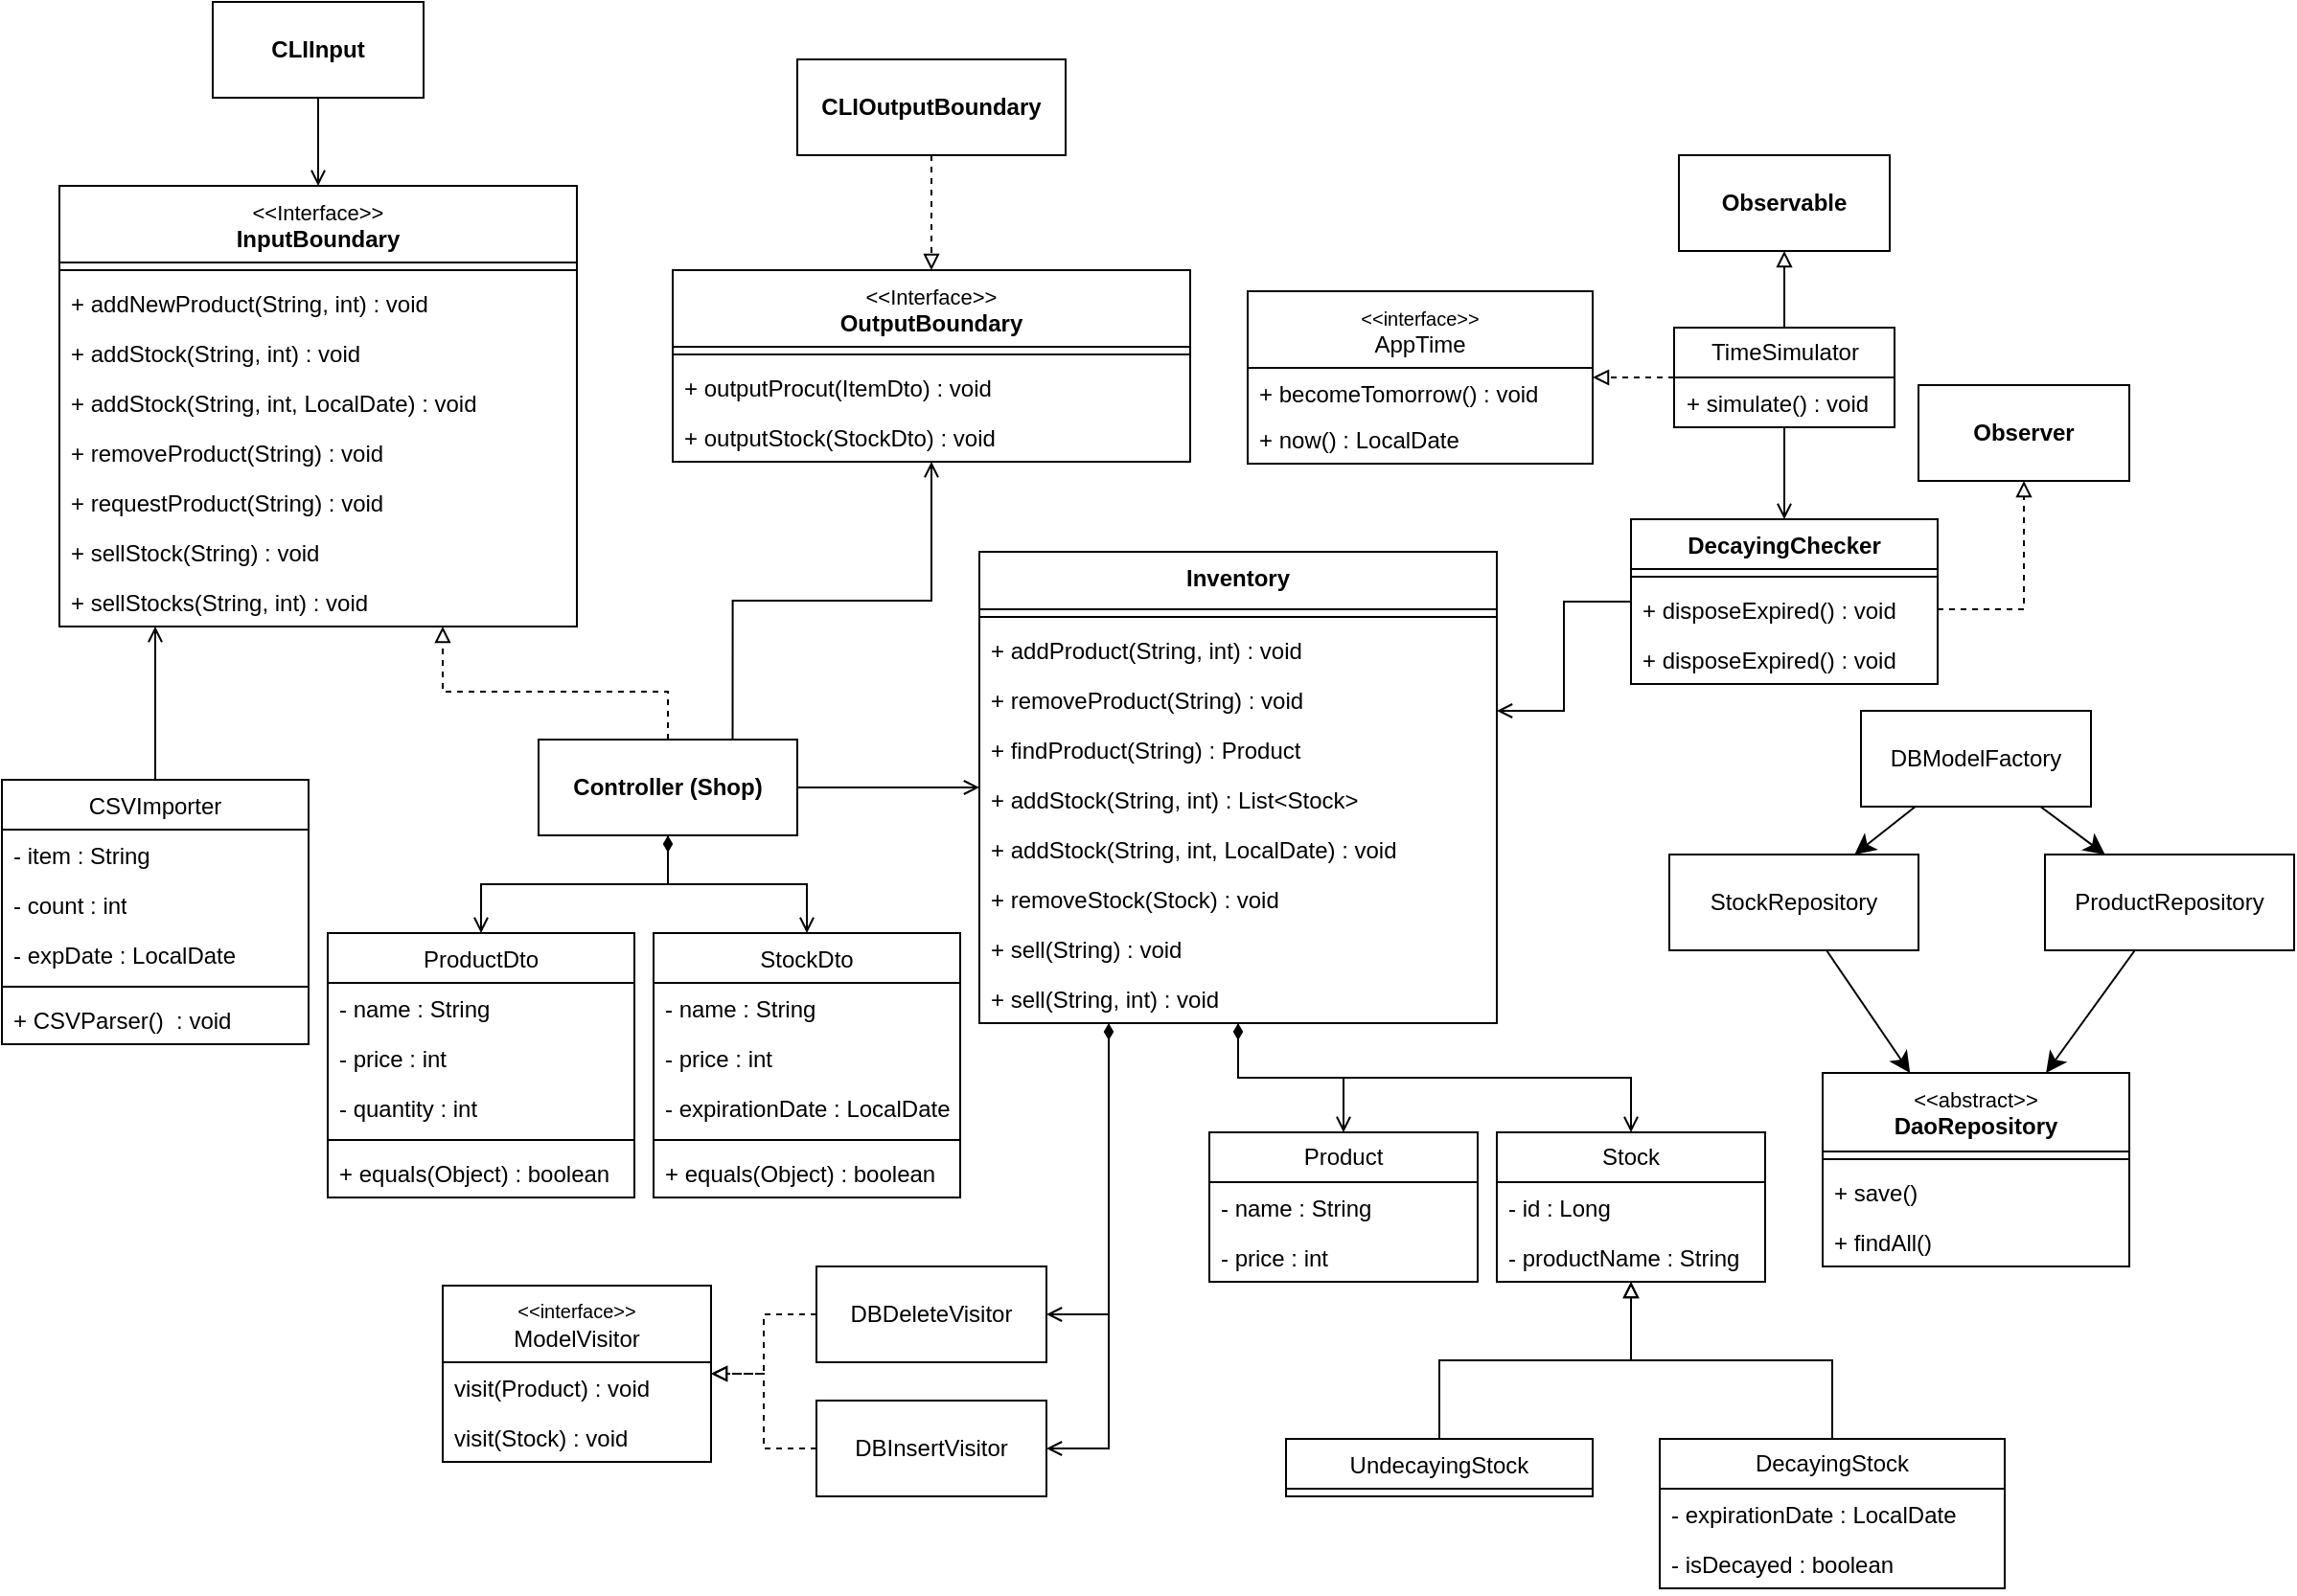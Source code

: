 <mxfile version="22.1.5" type="device">
  <diagram name="페이지-1" id="mVnuLhLxYG62JDdGf2MF">
    <mxGraphModel dx="1461" dy="795" grid="1" gridSize="10" guides="1" tooltips="1" connect="1" arrows="1" fold="1" page="1" pageScale="1" pageWidth="827" pageHeight="1169" math="0" shadow="0">
      <root>
        <mxCell id="0" />
        <mxCell id="1" parent="0" />
        <mxCell id="z2ulUSA4JiATZ9iXjKi7-2" style="edgeStyle=orthogonalEdgeStyle;rounded=0;orthogonalLoop=1;jettySize=auto;html=1;exitX=0.5;exitY=0;exitDx=0;exitDy=0;endArrow=open;endFill=0;" parent="1" source="z2ulUSA4JiATZ9iXjKi7-3" target="z2ulUSA4JiATZ9iXjKi7-9" edge="1">
          <mxGeometry relative="1" as="geometry">
            <Array as="points">
              <mxPoint x="190" y="440" />
              <mxPoint x="190" y="440" />
            </Array>
          </mxGeometry>
        </mxCell>
        <mxCell id="z2ulUSA4JiATZ9iXjKi7-3" value="&lt;span style=&quot;font-weight: normal;&quot;&gt;CSVImporter&lt;/span&gt;" style="swimlane;fontStyle=1;align=center;verticalAlign=top;childLayout=stackLayout;horizontal=1;startSize=26;horizontalStack=0;resizeParent=1;resizeParentMax=0;resizeLast=0;collapsible=1;marginBottom=0;whiteSpace=wrap;html=1;" parent="1" vertex="1">
          <mxGeometry x="110" y="496" width="160" height="138" as="geometry" />
        </mxCell>
        <mxCell id="z2ulUSA4JiATZ9iXjKi7-4" value="- item : String" style="text;strokeColor=none;fillColor=none;align=left;verticalAlign=top;spacingLeft=4;spacingRight=4;overflow=hidden;rotatable=0;points=[[0,0.5],[1,0.5]];portConstraint=eastwest;whiteSpace=wrap;html=1;" parent="z2ulUSA4JiATZ9iXjKi7-3" vertex="1">
          <mxGeometry y="26" width="160" height="26" as="geometry" />
        </mxCell>
        <mxCell id="z2ulUSA4JiATZ9iXjKi7-5" value="- count : int" style="text;strokeColor=none;fillColor=none;align=left;verticalAlign=top;spacingLeft=4;spacingRight=4;overflow=hidden;rotatable=0;points=[[0,0.5],[1,0.5]];portConstraint=eastwest;whiteSpace=wrap;html=1;" parent="z2ulUSA4JiATZ9iXjKi7-3" vertex="1">
          <mxGeometry y="52" width="160" height="26" as="geometry" />
        </mxCell>
        <mxCell id="z2ulUSA4JiATZ9iXjKi7-6" value="- expDate : LocalDate" style="text;strokeColor=none;fillColor=none;align=left;verticalAlign=top;spacingLeft=4;spacingRight=4;overflow=hidden;rotatable=0;points=[[0,0.5],[1,0.5]];portConstraint=eastwest;whiteSpace=wrap;html=1;" parent="z2ulUSA4JiATZ9iXjKi7-3" vertex="1">
          <mxGeometry y="78" width="160" height="26" as="geometry" />
        </mxCell>
        <mxCell id="z2ulUSA4JiATZ9iXjKi7-7" value="" style="line;strokeWidth=1;fillColor=none;align=left;verticalAlign=middle;spacingTop=-1;spacingLeft=3;spacingRight=3;rotatable=0;labelPosition=right;points=[];portConstraint=eastwest;strokeColor=inherit;" parent="z2ulUSA4JiATZ9iXjKi7-3" vertex="1">
          <mxGeometry y="104" width="160" height="8" as="geometry" />
        </mxCell>
        <mxCell id="z2ulUSA4JiATZ9iXjKi7-8" value="+ CSVParser()&amp;nbsp; : void" style="text;strokeColor=none;fillColor=none;align=left;verticalAlign=top;spacingLeft=4;spacingRight=4;overflow=hidden;rotatable=0;points=[[0,0.5],[1,0.5]];portConstraint=eastwest;whiteSpace=wrap;html=1;" parent="z2ulUSA4JiATZ9iXjKi7-3" vertex="1">
          <mxGeometry y="112" width="160" height="26" as="geometry" />
        </mxCell>
        <mxCell id="z2ulUSA4JiATZ9iXjKi7-9" value="&lt;font style=&quot;font-size: 11px; font-weight: normal;&quot;&gt;&amp;lt;&amp;lt;Interface&amp;gt;&amp;gt;&lt;/font&gt;&lt;br&gt;InputBoundary" style="swimlane;fontStyle=1;align=center;verticalAlign=top;childLayout=stackLayout;horizontal=1;startSize=40;horizontalStack=0;resizeParent=1;resizeParentMax=0;resizeLast=0;collapsible=1;marginBottom=0;whiteSpace=wrap;html=1;" parent="1" vertex="1">
          <mxGeometry x="140" y="186" width="270" height="230" as="geometry" />
        </mxCell>
        <mxCell id="z2ulUSA4JiATZ9iXjKi7-10" value="" style="line;strokeWidth=1;fillColor=none;align=left;verticalAlign=middle;spacingTop=-1;spacingLeft=3;spacingRight=3;rotatable=0;labelPosition=right;points=[];portConstraint=eastwest;strokeColor=inherit;" parent="z2ulUSA4JiATZ9iXjKi7-9" vertex="1">
          <mxGeometry y="40" width="270" height="8" as="geometry" />
        </mxCell>
        <mxCell id="z2ulUSA4JiATZ9iXjKi7-11" value="+ addNewProduct(String, int) : void" style="text;strokeColor=none;fillColor=none;align=left;verticalAlign=top;spacingLeft=4;spacingRight=4;overflow=hidden;rotatable=0;points=[[0,0.5],[1,0.5]];portConstraint=eastwest;whiteSpace=wrap;html=1;" parent="z2ulUSA4JiATZ9iXjKi7-9" vertex="1">
          <mxGeometry y="48" width="270" height="26" as="geometry" />
        </mxCell>
        <mxCell id="z2ulUSA4JiATZ9iXjKi7-12" value="+ addStock(String, int) : void" style="text;strokeColor=none;fillColor=none;align=left;verticalAlign=top;spacingLeft=4;spacingRight=4;overflow=hidden;rotatable=0;points=[[0,0.5],[1,0.5]];portConstraint=eastwest;whiteSpace=wrap;html=1;" parent="z2ulUSA4JiATZ9iXjKi7-9" vertex="1">
          <mxGeometry y="74" width="270" height="26" as="geometry" />
        </mxCell>
        <mxCell id="z2ulUSA4JiATZ9iXjKi7-13" value="+ addStock(String, int, LocalDate) : void" style="text;strokeColor=none;fillColor=none;align=left;verticalAlign=top;spacingLeft=4;spacingRight=4;overflow=hidden;rotatable=0;points=[[0,0.5],[1,0.5]];portConstraint=eastwest;whiteSpace=wrap;html=1;" parent="z2ulUSA4JiATZ9iXjKi7-9" vertex="1">
          <mxGeometry y="100" width="270" height="26" as="geometry" />
        </mxCell>
        <mxCell id="z2ulUSA4JiATZ9iXjKi7-14" value="+ removeProduct(String) : void" style="text;strokeColor=none;fillColor=none;align=left;verticalAlign=top;spacingLeft=4;spacingRight=4;overflow=hidden;rotatable=0;points=[[0,0.5],[1,0.5]];portConstraint=eastwest;whiteSpace=wrap;html=1;" parent="z2ulUSA4JiATZ9iXjKi7-9" vertex="1">
          <mxGeometry y="126" width="270" height="26" as="geometry" />
        </mxCell>
        <mxCell id="z2ulUSA4JiATZ9iXjKi7-15" value="+ requestProduct(String) : void" style="text;strokeColor=none;fillColor=none;align=left;verticalAlign=top;spacingLeft=4;spacingRight=4;overflow=hidden;rotatable=0;points=[[0,0.5],[1,0.5]];portConstraint=eastwest;whiteSpace=wrap;html=1;" parent="z2ulUSA4JiATZ9iXjKi7-9" vertex="1">
          <mxGeometry y="152" width="270" height="26" as="geometry" />
        </mxCell>
        <mxCell id="z2ulUSA4JiATZ9iXjKi7-16" value="+ sellStock(String) : void" style="text;strokeColor=none;fillColor=none;align=left;verticalAlign=top;spacingLeft=4;spacingRight=4;overflow=hidden;rotatable=0;points=[[0,0.5],[1,0.5]];portConstraint=eastwest;whiteSpace=wrap;html=1;" parent="z2ulUSA4JiATZ9iXjKi7-9" vertex="1">
          <mxGeometry y="178" width="270" height="26" as="geometry" />
        </mxCell>
        <mxCell id="z2ulUSA4JiATZ9iXjKi7-17" value="+ sellStocks(String, int) : void" style="text;strokeColor=none;fillColor=none;align=left;verticalAlign=top;spacingLeft=4;spacingRight=4;overflow=hidden;rotatable=0;points=[[0,0.5],[1,0.5]];portConstraint=eastwest;whiteSpace=wrap;html=1;" parent="z2ulUSA4JiATZ9iXjKi7-9" vertex="1">
          <mxGeometry y="204" width="270" height="26" as="geometry" />
        </mxCell>
        <mxCell id="z2ulUSA4JiATZ9iXjKi7-107" style="edgeStyle=orthogonalEdgeStyle;rounded=0;orthogonalLoop=1;jettySize=auto;html=1;exitX=0.5;exitY=1;exitDx=0;exitDy=0;entryX=0.5;entryY=0;entryDx=0;entryDy=0;endArrow=open;endFill=0;" parent="1" source="z2ulUSA4JiATZ9iXjKi7-20" target="z2ulUSA4JiATZ9iXjKi7-65" edge="1">
          <mxGeometry relative="1" as="geometry" />
        </mxCell>
        <mxCell id="z2ulUSA4JiATZ9iXjKi7-108" style="edgeStyle=orthogonalEdgeStyle;rounded=0;orthogonalLoop=1;jettySize=auto;html=1;exitX=0.5;exitY=1;exitDx=0;exitDy=0;entryX=0.5;entryY=0;entryDx=0;entryDy=0;startArrow=diamondThin;startFill=1;endArrow=open;endFill=0;" parent="1" source="z2ulUSA4JiATZ9iXjKi7-20" target="z2ulUSA4JiATZ9iXjKi7-68" edge="1">
          <mxGeometry relative="1" as="geometry" />
        </mxCell>
        <mxCell id="z2ulUSA4JiATZ9iXjKi7-114" style="edgeStyle=orthogonalEdgeStyle;rounded=0;orthogonalLoop=1;jettySize=auto;html=1;exitX=0.25;exitY=1;exitDx=0;exitDy=0;entryX=0;entryY=0.5;entryDx=0;entryDy=0;endArrow=open;endFill=0;" parent="1" source="z2ulUSA4JiATZ9iXjKi7-20" target="z2ulUSA4JiATZ9iXjKi7-96" edge="1">
          <mxGeometry relative="1" as="geometry" />
        </mxCell>
        <mxCell id="z2ulUSA4JiATZ9iXjKi7-115" style="edgeStyle=orthogonalEdgeStyle;rounded=0;orthogonalLoop=1;jettySize=auto;html=1;exitX=0.25;exitY=1;exitDx=0;exitDy=0;entryX=0;entryY=0.5;entryDx=0;entryDy=0;startArrow=diamondThin;startFill=1;endArrow=open;endFill=0;" parent="1" source="z2ulUSA4JiATZ9iXjKi7-20" target="z2ulUSA4JiATZ9iXjKi7-97" edge="1">
          <mxGeometry relative="1" as="geometry" />
        </mxCell>
        <mxCell id="z2ulUSA4JiATZ9iXjKi7-20" value="Inventory" style="swimlane;fontStyle=1;align=center;verticalAlign=top;childLayout=stackLayout;horizontal=1;startSize=30;horizontalStack=0;resizeParent=1;resizeParentMax=0;resizeLast=0;collapsible=1;marginBottom=0;whiteSpace=wrap;html=1;" parent="1" vertex="1">
          <mxGeometry x="620" y="377" width="270" height="246" as="geometry" />
        </mxCell>
        <mxCell id="z2ulUSA4JiATZ9iXjKi7-21" value="" style="line;strokeWidth=1;fillColor=none;align=left;verticalAlign=middle;spacingTop=-1;spacingLeft=3;spacingRight=3;rotatable=0;labelPosition=right;points=[];portConstraint=eastwest;strokeColor=inherit;" parent="z2ulUSA4JiATZ9iXjKi7-20" vertex="1">
          <mxGeometry y="30" width="270" height="8" as="geometry" />
        </mxCell>
        <mxCell id="z2ulUSA4JiATZ9iXjKi7-22" value="+ addProduct(String, int) : void" style="text;strokeColor=none;fillColor=none;align=left;verticalAlign=top;spacingLeft=4;spacingRight=4;overflow=hidden;rotatable=0;points=[[0,0.5],[1,0.5]];portConstraint=eastwest;whiteSpace=wrap;html=1;" parent="z2ulUSA4JiATZ9iXjKi7-20" vertex="1">
          <mxGeometry y="38" width="270" height="26" as="geometry" />
        </mxCell>
        <mxCell id="z2ulUSA4JiATZ9iXjKi7-23" value="+ removeProduct(String) : void" style="text;strokeColor=none;fillColor=none;align=left;verticalAlign=top;spacingLeft=4;spacingRight=4;overflow=hidden;rotatable=0;points=[[0,0.5],[1,0.5]];portConstraint=eastwest;whiteSpace=wrap;html=1;" parent="z2ulUSA4JiATZ9iXjKi7-20" vertex="1">
          <mxGeometry y="64" width="270" height="26" as="geometry" />
        </mxCell>
        <mxCell id="z2ulUSA4JiATZ9iXjKi7-24" value="+ findProduct(String) : Product" style="text;strokeColor=none;fillColor=none;align=left;verticalAlign=top;spacingLeft=4;spacingRight=4;overflow=hidden;rotatable=0;points=[[0,0.5],[1,0.5]];portConstraint=eastwest;whiteSpace=wrap;html=1;" parent="z2ulUSA4JiATZ9iXjKi7-20" vertex="1">
          <mxGeometry y="90" width="270" height="26" as="geometry" />
        </mxCell>
        <mxCell id="z2ulUSA4JiATZ9iXjKi7-25" value="+ addStock(String, int) : List&amp;lt;Stock&amp;gt;" style="text;strokeColor=none;fillColor=none;align=left;verticalAlign=top;spacingLeft=4;spacingRight=4;overflow=hidden;rotatable=0;points=[[0,0.5],[1,0.5]];portConstraint=eastwest;whiteSpace=wrap;html=1;" parent="z2ulUSA4JiATZ9iXjKi7-20" vertex="1">
          <mxGeometry y="116" width="270" height="26" as="geometry" />
        </mxCell>
        <mxCell id="z2ulUSA4JiATZ9iXjKi7-26" value="+ addStock(String, int, LocalDate) : void" style="text;strokeColor=none;fillColor=none;align=left;verticalAlign=top;spacingLeft=4;spacingRight=4;overflow=hidden;rotatable=0;points=[[0,0.5],[1,0.5]];portConstraint=eastwest;whiteSpace=wrap;html=1;" parent="z2ulUSA4JiATZ9iXjKi7-20" vertex="1">
          <mxGeometry y="142" width="270" height="26" as="geometry" />
        </mxCell>
        <mxCell id="z2ulUSA4JiATZ9iXjKi7-27" value="+ removeStock(Stock) : void" style="text;strokeColor=none;fillColor=none;align=left;verticalAlign=top;spacingLeft=4;spacingRight=4;overflow=hidden;rotatable=0;points=[[0,0.5],[1,0.5]];portConstraint=eastwest;whiteSpace=wrap;html=1;" parent="z2ulUSA4JiATZ9iXjKi7-20" vertex="1">
          <mxGeometry y="168" width="270" height="26" as="geometry" />
        </mxCell>
        <mxCell id="z2ulUSA4JiATZ9iXjKi7-28" value="+ sell(String) : void" style="text;strokeColor=none;fillColor=none;align=left;verticalAlign=top;spacingLeft=4;spacingRight=4;overflow=hidden;rotatable=0;points=[[0,0.5],[1,0.5]];portConstraint=eastwest;whiteSpace=wrap;html=1;" parent="z2ulUSA4JiATZ9iXjKi7-20" vertex="1">
          <mxGeometry y="194" width="270" height="26" as="geometry" />
        </mxCell>
        <mxCell id="z2ulUSA4JiATZ9iXjKi7-29" value="+ sell(String, int) : void" style="text;strokeColor=none;fillColor=none;align=left;verticalAlign=top;spacingLeft=4;spacingRight=4;overflow=hidden;rotatable=0;points=[[0,0.5],[1,0.5]];portConstraint=eastwest;whiteSpace=wrap;html=1;" parent="z2ulUSA4JiATZ9iXjKi7-20" vertex="1">
          <mxGeometry y="220" width="270" height="26" as="geometry" />
        </mxCell>
        <mxCell id="z2ulUSA4JiATZ9iXjKi7-30" value="&lt;font style=&quot;font-size: 11px; font-weight: normal;&quot;&gt;&amp;lt;&amp;lt;Interface&amp;gt;&amp;gt;&lt;/font&gt;&lt;br&gt;OutputBoundary" style="swimlane;fontStyle=1;align=center;verticalAlign=top;childLayout=stackLayout;horizontal=1;startSize=40;horizontalStack=0;resizeParent=1;resizeParentMax=0;resizeLast=0;collapsible=1;marginBottom=0;whiteSpace=wrap;html=1;" parent="1" vertex="1">
          <mxGeometry x="460" y="230" width="270" height="100" as="geometry" />
        </mxCell>
        <mxCell id="z2ulUSA4JiATZ9iXjKi7-31" value="" style="line;strokeWidth=1;fillColor=none;align=left;verticalAlign=middle;spacingTop=-1;spacingLeft=3;spacingRight=3;rotatable=0;labelPosition=right;points=[];portConstraint=eastwest;strokeColor=inherit;" parent="z2ulUSA4JiATZ9iXjKi7-30" vertex="1">
          <mxGeometry y="40" width="270" height="8" as="geometry" />
        </mxCell>
        <mxCell id="z2ulUSA4JiATZ9iXjKi7-32" value="+ outputProcut(ItemDto) : void" style="text;strokeColor=none;fillColor=none;align=left;verticalAlign=top;spacingLeft=4;spacingRight=4;overflow=hidden;rotatable=0;points=[[0,0.5],[1,0.5]];portConstraint=eastwest;whiteSpace=wrap;html=1;" parent="z2ulUSA4JiATZ9iXjKi7-30" vertex="1">
          <mxGeometry y="48" width="270" height="26" as="geometry" />
        </mxCell>
        <mxCell id="z2ulUSA4JiATZ9iXjKi7-33" value="+ outputStock(StockDto) : void" style="text;strokeColor=none;fillColor=none;align=left;verticalAlign=top;spacingLeft=4;spacingRight=4;overflow=hidden;rotatable=0;points=[[0,0.5],[1,0.5]];portConstraint=eastwest;whiteSpace=wrap;html=1;" parent="z2ulUSA4JiATZ9iXjKi7-30" vertex="1">
          <mxGeometry y="74" width="270" height="26" as="geometry" />
        </mxCell>
        <mxCell id="z2ulUSA4JiATZ9iXjKi7-34" style="edgeStyle=orthogonalEdgeStyle;rounded=0;orthogonalLoop=1;jettySize=auto;html=1;exitX=0.5;exitY=0;exitDx=0;exitDy=0;strokeColor=default;dashed=1;strokeWidth=1;endArrow=block;endFill=0;" parent="1" source="z2ulUSA4JiATZ9iXjKi7-38" target="z2ulUSA4JiATZ9iXjKi7-9" edge="1">
          <mxGeometry relative="1" as="geometry">
            <Array as="points">
              <mxPoint x="457" y="450" />
              <mxPoint x="340" y="450" />
            </Array>
          </mxGeometry>
        </mxCell>
        <mxCell id="z2ulUSA4JiATZ9iXjKi7-35" style="edgeStyle=orthogonalEdgeStyle;rounded=0;orthogonalLoop=1;jettySize=auto;html=1;exitX=1;exitY=0.5;exitDx=0;exitDy=0;endArrow=open;endFill=0;" parent="1" source="z2ulUSA4JiATZ9iXjKi7-38" target="z2ulUSA4JiATZ9iXjKi7-20" edge="1">
          <mxGeometry relative="1" as="geometry" />
        </mxCell>
        <mxCell id="z2ulUSA4JiATZ9iXjKi7-36" style="edgeStyle=orthogonalEdgeStyle;rounded=0;orthogonalLoop=1;jettySize=auto;html=1;exitX=0.75;exitY=0;exitDx=0;exitDy=0;endArrow=open;endFill=0;" parent="1" source="z2ulUSA4JiATZ9iXjKi7-38" target="z2ulUSA4JiATZ9iXjKi7-30" edge="1">
          <mxGeometry relative="1" as="geometry" />
        </mxCell>
        <mxCell id="z2ulUSA4JiATZ9iXjKi7-37" style="edgeStyle=orthogonalEdgeStyle;rounded=0;orthogonalLoop=1;jettySize=auto;html=1;exitX=0.5;exitY=1;exitDx=0;exitDy=0;entryX=0.5;entryY=0;entryDx=0;entryDy=0;endArrow=open;endFill=0;" parent="1" source="z2ulUSA4JiATZ9iXjKi7-38" target="z2ulUSA4JiATZ9iXjKi7-80" edge="1">
          <mxGeometry relative="1" as="geometry" />
        </mxCell>
        <mxCell id="z2ulUSA4JiATZ9iXjKi7-38" value="&lt;b&gt;Controller (Shop)&lt;/b&gt;" style="html=1;whiteSpace=wrap;" parent="1" vertex="1">
          <mxGeometry x="390" y="475" width="135" height="50" as="geometry" />
        </mxCell>
        <mxCell id="z2ulUSA4JiATZ9iXjKi7-39" style="edgeStyle=orthogonalEdgeStyle;rounded=0;orthogonalLoop=1;jettySize=auto;html=1;exitX=0.5;exitY=1;exitDx=0;exitDy=0;entryX=0.5;entryY=0;entryDx=0;entryDy=0;endArrow=open;endFill=0;" parent="1" source="z2ulUSA4JiATZ9iXjKi7-40" target="z2ulUSA4JiATZ9iXjKi7-9" edge="1">
          <mxGeometry relative="1" as="geometry" />
        </mxCell>
        <mxCell id="z2ulUSA4JiATZ9iXjKi7-40" value="&lt;b&gt;CLIInput&lt;/b&gt;" style="html=1;whiteSpace=wrap;" parent="1" vertex="1">
          <mxGeometry x="220" y="90" width="110" height="50" as="geometry" />
        </mxCell>
        <mxCell id="z2ulUSA4JiATZ9iXjKi7-41" style="edgeStyle=orthogonalEdgeStyle;rounded=0;orthogonalLoop=1;jettySize=auto;html=1;exitX=0.5;exitY=1;exitDx=0;exitDy=0;entryX=0.5;entryY=0;entryDx=0;entryDy=0;endArrow=block;endFill=0;dashed=1;" parent="1" source="z2ulUSA4JiATZ9iXjKi7-42" target="z2ulUSA4JiATZ9iXjKi7-30" edge="1">
          <mxGeometry relative="1" as="geometry" />
        </mxCell>
        <mxCell id="z2ulUSA4JiATZ9iXjKi7-42" value="&lt;b&gt;CLIOutputBoundary&lt;/b&gt;" style="html=1;whiteSpace=wrap;" parent="1" vertex="1">
          <mxGeometry x="525" y="120" width="140" height="50" as="geometry" />
        </mxCell>
        <mxCell id="z2ulUSA4JiATZ9iXjKi7-43" style="edgeStyle=orthogonalEdgeStyle;rounded=0;orthogonalLoop=1;jettySize=auto;html=1;exitX=0.5;exitY=0;exitDx=0;exitDy=0;endArrow=block;endFill=0;" parent="1" source="z2ulUSA4JiATZ9iXjKi7-44" target="z2ulUSA4JiATZ9iXjKi7-68" edge="1">
          <mxGeometry relative="1" as="geometry" />
        </mxCell>
        <mxCell id="z2ulUSA4JiATZ9iXjKi7-44" value="DecayingStock" style="swimlane;fontStyle=0;childLayout=stackLayout;horizontal=1;startSize=26;fillColor=none;horizontalStack=0;resizeParent=1;resizeParentMax=0;resizeLast=0;collapsible=1;marginBottom=0;whiteSpace=wrap;html=1;" parent="1" vertex="1">
          <mxGeometry x="975" y="840" width="180" height="78" as="geometry">
            <mxRectangle x="880" y="870" width="120" height="30" as="alternateBounds" />
          </mxGeometry>
        </mxCell>
        <mxCell id="z2ulUSA4JiATZ9iXjKi7-45" value="- expirationDate : LocalDate" style="text;strokeColor=none;fillColor=none;align=left;verticalAlign=top;spacingLeft=4;spacingRight=4;overflow=hidden;rotatable=0;points=[[0,0.5],[1,0.5]];portConstraint=eastwest;whiteSpace=wrap;html=1;" parent="z2ulUSA4JiATZ9iXjKi7-44" vertex="1">
          <mxGeometry y="26" width="180" height="26" as="geometry" />
        </mxCell>
        <mxCell id="z2ulUSA4JiATZ9iXjKi7-46" value="- isDecayed : boolean" style="text;strokeColor=none;fillColor=none;align=left;verticalAlign=top;spacingLeft=4;spacingRight=4;overflow=hidden;rotatable=0;points=[[0,0.5],[1,0.5]];portConstraint=eastwest;whiteSpace=wrap;html=1;" parent="z2ulUSA4JiATZ9iXjKi7-44" vertex="1">
          <mxGeometry y="52" width="180" height="26" as="geometry" />
        </mxCell>
        <mxCell id="z2ulUSA4JiATZ9iXjKi7-47" style="edgeStyle=orthogonalEdgeStyle;rounded=0;orthogonalLoop=1;jettySize=auto;html=1;exitX=0;exitY=0.5;exitDx=0;exitDy=0;endArrow=open;endFill=0;" parent="1" source="z2ulUSA4JiATZ9iXjKi7-48" target="z2ulUSA4JiATZ9iXjKi7-20" edge="1">
          <mxGeometry relative="1" as="geometry">
            <Array as="points">
              <mxPoint x="925" y="403" />
              <mxPoint x="925" y="460" />
            </Array>
          </mxGeometry>
        </mxCell>
        <mxCell id="z2ulUSA4JiATZ9iXjKi7-48" value="DecayingChecker" style="swimlane;fontStyle=1;align=center;verticalAlign=top;childLayout=stackLayout;horizontal=1;startSize=26;horizontalStack=0;resizeParent=1;resizeParentMax=0;resizeLast=0;collapsible=1;marginBottom=0;whiteSpace=wrap;html=1;" parent="1" vertex="1">
          <mxGeometry x="960" y="360" width="160" height="86" as="geometry" />
        </mxCell>
        <mxCell id="z2ulUSA4JiATZ9iXjKi7-49" value="" style="line;strokeWidth=1;fillColor=none;align=left;verticalAlign=middle;spacingTop=-1;spacingLeft=3;spacingRight=3;rotatable=0;labelPosition=right;points=[];portConstraint=eastwest;strokeColor=inherit;" parent="z2ulUSA4JiATZ9iXjKi7-48" vertex="1">
          <mxGeometry y="26" width="160" height="8" as="geometry" />
        </mxCell>
        <mxCell id="z2ulUSA4JiATZ9iXjKi7-50" value="+ disposeExpired() : void" style="text;strokeColor=none;fillColor=none;align=left;verticalAlign=top;spacingLeft=4;spacingRight=4;overflow=hidden;rotatable=0;points=[[0,0.5],[1,0.5]];portConstraint=eastwest;whiteSpace=wrap;html=1;" parent="z2ulUSA4JiATZ9iXjKi7-48" vertex="1">
          <mxGeometry y="34" width="160" height="26" as="geometry" />
        </mxCell>
        <mxCell id="z2ulUSA4JiATZ9iXjKi7-51" value="+ disposeExpired() : void" style="text;strokeColor=none;fillColor=none;align=left;verticalAlign=top;spacingLeft=4;spacingRight=4;overflow=hidden;rotatable=0;points=[[0,0.5],[1,0.5]];portConstraint=eastwest;whiteSpace=wrap;html=1;" parent="z2ulUSA4JiATZ9iXjKi7-48" vertex="1">
          <mxGeometry y="60" width="160" height="26" as="geometry" />
        </mxCell>
        <mxCell id="z2ulUSA4JiATZ9iXjKi7-52" style="edgeStyle=orthogonalEdgeStyle;rounded=0;orthogonalLoop=1;jettySize=auto;html=1;entryX=0.5;entryY=0;entryDx=0;entryDy=0;endArrow=open;endFill=0;" parent="1" source="z2ulUSA4JiATZ9iXjKi7-91" target="z2ulUSA4JiATZ9iXjKi7-48" edge="1">
          <mxGeometry relative="1" as="geometry">
            <mxPoint x="1040" y="280" as="sourcePoint" />
          </mxGeometry>
        </mxCell>
        <mxCell id="z2ulUSA4JiATZ9iXjKi7-53" style="edgeStyle=orthogonalEdgeStyle;rounded=0;orthogonalLoop=1;jettySize=auto;html=1;entryX=1;entryY=0.5;entryDx=0;entryDy=0;dashed=1;endArrow=block;endFill=0;" parent="1" source="z2ulUSA4JiATZ9iXjKi7-91" target="z2ulUSA4JiATZ9iXjKi7-86" edge="1">
          <mxGeometry relative="1" as="geometry">
            <mxPoint x="985" y="285" as="sourcePoint" />
          </mxGeometry>
        </mxCell>
        <mxCell id="z2ulUSA4JiATZ9iXjKi7-54" style="edgeStyle=orthogonalEdgeStyle;rounded=0;orthogonalLoop=1;jettySize=auto;html=1;exitX=0.5;exitY=0;exitDx=0;exitDy=0;entryX=0.5;entryY=1;entryDx=0;entryDy=0;endArrow=block;endFill=0;" parent="1" source="z2ulUSA4JiATZ9iXjKi7-91" target="z2ulUSA4JiATZ9iXjKi7-90" edge="1">
          <mxGeometry relative="1" as="geometry">
            <mxPoint x="1040" y="260" as="sourcePoint" />
          </mxGeometry>
        </mxCell>
        <mxCell id="t_Cy3kISZA1SV8nnFV7m-3" style="edgeStyle=none;curved=1;rounded=0;orthogonalLoop=1;jettySize=auto;html=1;fontSize=12;startSize=8;endSize=8;" edge="1" parent="1" source="z2ulUSA4JiATZ9iXjKi7-56" target="z2ulUSA4JiATZ9iXjKi7-59">
          <mxGeometry relative="1" as="geometry" />
        </mxCell>
        <mxCell id="z2ulUSA4JiATZ9iXjKi7-56" value="StockRepository" style="html=1;whiteSpace=wrap;" parent="1" vertex="1">
          <mxGeometry x="980" y="535" width="130" height="50" as="geometry" />
        </mxCell>
        <mxCell id="z2ulUSA4JiATZ9iXjKi7-59" value="&lt;span style=&quot;font-weight: normal;&quot;&gt;&lt;font style=&quot;font-size: 11px;&quot;&gt;&amp;lt;&amp;lt;abstract&amp;gt;&amp;gt;&lt;/font&gt;&lt;/span&gt;&lt;br&gt;DaoRepository" style="swimlane;fontStyle=1;align=center;verticalAlign=top;childLayout=stackLayout;horizontal=1;startSize=41;horizontalStack=0;resizeParent=1;resizeParentMax=0;resizeLast=0;collapsible=1;marginBottom=0;whiteSpace=wrap;html=1;" parent="1" vertex="1">
          <mxGeometry x="1060" y="649" width="160" height="101" as="geometry" />
        </mxCell>
        <mxCell id="z2ulUSA4JiATZ9iXjKi7-60" value="" style="line;strokeWidth=1;fillColor=none;align=left;verticalAlign=middle;spacingTop=-1;spacingLeft=3;spacingRight=3;rotatable=0;labelPosition=right;points=[];portConstraint=eastwest;strokeColor=inherit;" parent="z2ulUSA4JiATZ9iXjKi7-59" vertex="1">
          <mxGeometry y="41" width="160" height="8" as="geometry" />
        </mxCell>
        <mxCell id="z2ulUSA4JiATZ9iXjKi7-61" value="+ save()" style="text;strokeColor=none;fillColor=none;align=left;verticalAlign=top;spacingLeft=4;spacingRight=4;overflow=hidden;rotatable=0;points=[[0,0.5],[1,0.5]];portConstraint=eastwest;whiteSpace=wrap;html=1;" parent="z2ulUSA4JiATZ9iXjKi7-59" vertex="1">
          <mxGeometry y="49" width="160" height="26" as="geometry" />
        </mxCell>
        <mxCell id="z2ulUSA4JiATZ9iXjKi7-62" value="+ findAll()" style="text;strokeColor=none;fillColor=none;align=left;verticalAlign=top;spacingLeft=4;spacingRight=4;overflow=hidden;rotatable=0;points=[[0,0.5],[1,0.5]];portConstraint=eastwest;whiteSpace=wrap;html=1;" parent="z2ulUSA4JiATZ9iXjKi7-59" vertex="1">
          <mxGeometry y="75" width="160" height="26" as="geometry" />
        </mxCell>
        <mxCell id="z2ulUSA4JiATZ9iXjKi7-65" value="Product" style="swimlane;fontStyle=0;childLayout=stackLayout;horizontal=1;startSize=26;fillColor=none;horizontalStack=0;resizeParent=1;resizeParentMax=0;resizeLast=0;collapsible=1;marginBottom=0;whiteSpace=wrap;html=1;" parent="1" vertex="1">
          <mxGeometry x="740" y="680" width="140" height="78" as="geometry" />
        </mxCell>
        <mxCell id="z2ulUSA4JiATZ9iXjKi7-66" value="- name : String" style="text;strokeColor=none;fillColor=none;align=left;verticalAlign=top;spacingLeft=4;spacingRight=4;overflow=hidden;rotatable=0;points=[[0,0.5],[1,0.5]];portConstraint=eastwest;whiteSpace=wrap;html=1;" parent="z2ulUSA4JiATZ9iXjKi7-65" vertex="1">
          <mxGeometry y="26" width="140" height="26" as="geometry" />
        </mxCell>
        <mxCell id="z2ulUSA4JiATZ9iXjKi7-67" value="- price : int" style="text;strokeColor=none;fillColor=none;align=left;verticalAlign=top;spacingLeft=4;spacingRight=4;overflow=hidden;rotatable=0;points=[[0,0.5],[1,0.5]];portConstraint=eastwest;whiteSpace=wrap;html=1;" parent="z2ulUSA4JiATZ9iXjKi7-65" vertex="1">
          <mxGeometry y="52" width="140" height="26" as="geometry" />
        </mxCell>
        <mxCell id="z2ulUSA4JiATZ9iXjKi7-68" value="Stock" style="swimlane;fontStyle=0;childLayout=stackLayout;horizontal=1;startSize=26;fillColor=none;horizontalStack=0;resizeParent=1;resizeParentMax=0;resizeLast=0;collapsible=1;marginBottom=0;whiteSpace=wrap;html=1;" parent="1" vertex="1">
          <mxGeometry x="890" y="680" width="140" height="78" as="geometry" />
        </mxCell>
        <mxCell id="z2ulUSA4JiATZ9iXjKi7-69" value="- id : Long" style="text;strokeColor=none;fillColor=none;align=left;verticalAlign=top;spacingLeft=4;spacingRight=4;overflow=hidden;rotatable=0;points=[[0,0.5],[1,0.5]];portConstraint=eastwest;whiteSpace=wrap;html=1;" parent="z2ulUSA4JiATZ9iXjKi7-68" vertex="1">
          <mxGeometry y="26" width="140" height="26" as="geometry" />
        </mxCell>
        <mxCell id="z2ulUSA4JiATZ9iXjKi7-70" value="- productName : String" style="text;strokeColor=none;fillColor=none;align=left;verticalAlign=top;spacingLeft=4;spacingRight=4;overflow=hidden;rotatable=0;points=[[0,0.5],[1,0.5]];portConstraint=eastwest;whiteSpace=wrap;html=1;" parent="z2ulUSA4JiATZ9iXjKi7-68" vertex="1">
          <mxGeometry y="52" width="140" height="26" as="geometry" />
        </mxCell>
        <mxCell id="z2ulUSA4JiATZ9iXjKi7-71" style="edgeStyle=orthogonalEdgeStyle;rounded=0;orthogonalLoop=1;jettySize=auto;html=1;exitX=0.5;exitY=0;exitDx=0;exitDy=0;endArrow=block;endFill=0;" parent="1" source="z2ulUSA4JiATZ9iXjKi7-72" target="z2ulUSA4JiATZ9iXjKi7-68" edge="1">
          <mxGeometry relative="1" as="geometry" />
        </mxCell>
        <mxCell id="z2ulUSA4JiATZ9iXjKi7-72" value="&lt;span style=&quot;font-weight: normal;&quot;&gt;UndecayingStock&lt;/span&gt;" style="swimlane;fontStyle=1;align=center;verticalAlign=top;childLayout=stackLayout;horizontal=1;startSize=26;horizontalStack=0;resizeParent=1;resizeParentMax=0;resizeLast=0;collapsible=1;marginBottom=0;whiteSpace=wrap;html=1;" parent="1" vertex="1">
          <mxGeometry x="780" y="840" width="160" height="30" as="geometry" />
        </mxCell>
        <mxCell id="z2ulUSA4JiATZ9iXjKi7-73" style="edgeStyle=orthogonalEdgeStyle;rounded=0;orthogonalLoop=1;jettySize=auto;html=1;exitX=0.5;exitY=0;exitDx=0;exitDy=0;entryX=0.5;entryY=1;entryDx=0;entryDy=0;endArrow=diamondThin;endFill=1;startArrow=open;startFill=0;" parent="1" source="z2ulUSA4JiATZ9iXjKi7-74" target="z2ulUSA4JiATZ9iXjKi7-38" edge="1">
          <mxGeometry relative="1" as="geometry">
            <mxPoint x="370" y="610" as="sourcePoint" />
          </mxGeometry>
        </mxCell>
        <mxCell id="z2ulUSA4JiATZ9iXjKi7-74" value="&lt;span style=&quot;font-weight: normal;&quot;&gt;ProductDto&lt;/span&gt;" style="swimlane;fontStyle=1;align=center;verticalAlign=top;childLayout=stackLayout;horizontal=1;startSize=26;horizontalStack=0;resizeParent=1;resizeParentMax=0;resizeLast=0;collapsible=1;marginBottom=0;whiteSpace=wrap;html=1;" parent="1" vertex="1">
          <mxGeometry x="280" y="576" width="160" height="138" as="geometry" />
        </mxCell>
        <mxCell id="z2ulUSA4JiATZ9iXjKi7-75" value="- name : String" style="text;strokeColor=none;fillColor=none;align=left;verticalAlign=top;spacingLeft=4;spacingRight=4;overflow=hidden;rotatable=0;points=[[0,0.5],[1,0.5]];portConstraint=eastwest;whiteSpace=wrap;html=1;" parent="z2ulUSA4JiATZ9iXjKi7-74" vertex="1">
          <mxGeometry y="26" width="160" height="26" as="geometry" />
        </mxCell>
        <mxCell id="z2ulUSA4JiATZ9iXjKi7-76" value="- price : int" style="text;strokeColor=none;fillColor=none;align=left;verticalAlign=top;spacingLeft=4;spacingRight=4;overflow=hidden;rotatable=0;points=[[0,0.5],[1,0.5]];portConstraint=eastwest;whiteSpace=wrap;html=1;" parent="z2ulUSA4JiATZ9iXjKi7-74" vertex="1">
          <mxGeometry y="52" width="160" height="26" as="geometry" />
        </mxCell>
        <mxCell id="z2ulUSA4JiATZ9iXjKi7-77" value="- quantity : int" style="text;strokeColor=none;fillColor=none;align=left;verticalAlign=top;spacingLeft=4;spacingRight=4;overflow=hidden;rotatable=0;points=[[0,0.5],[1,0.5]];portConstraint=eastwest;whiteSpace=wrap;html=1;" parent="z2ulUSA4JiATZ9iXjKi7-74" vertex="1">
          <mxGeometry y="78" width="160" height="26" as="geometry" />
        </mxCell>
        <mxCell id="z2ulUSA4JiATZ9iXjKi7-78" value="" style="line;strokeWidth=1;fillColor=none;align=left;verticalAlign=middle;spacingTop=-1;spacingLeft=3;spacingRight=3;rotatable=0;labelPosition=right;points=[];portConstraint=eastwest;strokeColor=inherit;" parent="z2ulUSA4JiATZ9iXjKi7-74" vertex="1">
          <mxGeometry y="104" width="160" height="8" as="geometry" />
        </mxCell>
        <mxCell id="z2ulUSA4JiATZ9iXjKi7-79" value="+ equals(Object) : boolean" style="text;strokeColor=none;fillColor=none;align=left;verticalAlign=top;spacingLeft=4;spacingRight=4;overflow=hidden;rotatable=0;points=[[0,0.5],[1,0.5]];portConstraint=eastwest;whiteSpace=wrap;html=1;" parent="z2ulUSA4JiATZ9iXjKi7-74" vertex="1">
          <mxGeometry y="112" width="160" height="26" as="geometry" />
        </mxCell>
        <mxCell id="z2ulUSA4JiATZ9iXjKi7-80" value="&lt;span style=&quot;font-weight: normal;&quot;&gt;StockDto&lt;/span&gt;" style="swimlane;fontStyle=1;align=center;verticalAlign=top;childLayout=stackLayout;horizontal=1;startSize=26;horizontalStack=0;resizeParent=1;resizeParentMax=0;resizeLast=0;collapsible=1;marginBottom=0;whiteSpace=wrap;html=1;" parent="1" vertex="1">
          <mxGeometry x="450" y="576" width="160" height="138" as="geometry" />
        </mxCell>
        <mxCell id="z2ulUSA4JiATZ9iXjKi7-81" value="- name : String" style="text;strokeColor=none;fillColor=none;align=left;verticalAlign=top;spacingLeft=4;spacingRight=4;overflow=hidden;rotatable=0;points=[[0,0.5],[1,0.5]];portConstraint=eastwest;whiteSpace=wrap;html=1;" parent="z2ulUSA4JiATZ9iXjKi7-80" vertex="1">
          <mxGeometry y="26" width="160" height="26" as="geometry" />
        </mxCell>
        <mxCell id="z2ulUSA4JiATZ9iXjKi7-82" value="- price : int" style="text;strokeColor=none;fillColor=none;align=left;verticalAlign=top;spacingLeft=4;spacingRight=4;overflow=hidden;rotatable=0;points=[[0,0.5],[1,0.5]];portConstraint=eastwest;whiteSpace=wrap;html=1;" parent="z2ulUSA4JiATZ9iXjKi7-80" vertex="1">
          <mxGeometry y="52" width="160" height="26" as="geometry" />
        </mxCell>
        <mxCell id="z2ulUSA4JiATZ9iXjKi7-83" value="- expirationDate : LocalDate" style="text;strokeColor=none;fillColor=none;align=left;verticalAlign=top;spacingLeft=4;spacingRight=4;overflow=hidden;rotatable=0;points=[[0,0.5],[1,0.5]];portConstraint=eastwest;whiteSpace=wrap;html=1;" parent="z2ulUSA4JiATZ9iXjKi7-80" vertex="1">
          <mxGeometry y="78" width="160" height="26" as="geometry" />
        </mxCell>
        <mxCell id="z2ulUSA4JiATZ9iXjKi7-84" value="" style="line;strokeWidth=1;fillColor=none;align=left;verticalAlign=middle;spacingTop=-1;spacingLeft=3;spacingRight=3;rotatable=0;labelPosition=right;points=[];portConstraint=eastwest;strokeColor=inherit;" parent="z2ulUSA4JiATZ9iXjKi7-80" vertex="1">
          <mxGeometry y="104" width="160" height="8" as="geometry" />
        </mxCell>
        <mxCell id="z2ulUSA4JiATZ9iXjKi7-85" value="+ equals(Object) : boolean" style="text;strokeColor=none;fillColor=none;align=left;verticalAlign=top;spacingLeft=4;spacingRight=4;overflow=hidden;rotatable=0;points=[[0,0.5],[1,0.5]];portConstraint=eastwest;whiteSpace=wrap;html=1;" parent="z2ulUSA4JiATZ9iXjKi7-80" vertex="1">
          <mxGeometry y="112" width="160" height="26" as="geometry" />
        </mxCell>
        <mxCell id="z2ulUSA4JiATZ9iXjKi7-86" value="&lt;span style=&quot;font-weight: 400;&quot;&gt;&lt;font style=&quot;font-size: 10px;&quot;&gt;&amp;lt;&amp;lt;interface&amp;gt;&amp;gt;&lt;/font&gt;&lt;br&gt;AppTime&lt;br&gt;&lt;/span&gt;" style="swimlane;fontStyle=1;align=center;verticalAlign=top;childLayout=stackLayout;horizontal=1;startSize=40;horizontalStack=0;resizeParent=1;resizeParentMax=0;resizeLast=0;collapsible=1;marginBottom=0;whiteSpace=wrap;html=1;" parent="1" vertex="1">
          <mxGeometry x="760" y="241" width="180" height="90" as="geometry" />
        </mxCell>
        <mxCell id="z2ulUSA4JiATZ9iXjKi7-87" value="" style="line;strokeWidth=1;fillColor=none;align=left;verticalAlign=middle;spacingTop=-1;spacingLeft=3;spacingRight=3;rotatable=0;labelPosition=right;points=[];portConstraint=eastwest;strokeColor=inherit;" parent="z2ulUSA4JiATZ9iXjKi7-86" vertex="1">
          <mxGeometry y="40" width="180" as="geometry" />
        </mxCell>
        <mxCell id="z2ulUSA4JiATZ9iXjKi7-88" value="+ becomeTomorrow() : void" style="text;strokeColor=none;fillColor=none;align=left;verticalAlign=top;spacingLeft=4;spacingRight=4;overflow=hidden;rotatable=0;points=[[0,0.5],[1,0.5]];portConstraint=eastwest;whiteSpace=wrap;html=1;" parent="z2ulUSA4JiATZ9iXjKi7-86" vertex="1">
          <mxGeometry y="40" width="180" height="24" as="geometry" />
        </mxCell>
        <mxCell id="z2ulUSA4JiATZ9iXjKi7-89" value="+ now() : LocalDate" style="text;strokeColor=none;fillColor=none;align=left;verticalAlign=top;spacingLeft=4;spacingRight=4;overflow=hidden;rotatable=0;points=[[0,0.5],[1,0.5]];portConstraint=eastwest;whiteSpace=wrap;html=1;" parent="z2ulUSA4JiATZ9iXjKi7-86" vertex="1">
          <mxGeometry y="64" width="180" height="26" as="geometry" />
        </mxCell>
        <mxCell id="z2ulUSA4JiATZ9iXjKi7-90" value="&lt;b&gt;Observable&lt;br&gt;&lt;/b&gt;" style="html=1;whiteSpace=wrap;" parent="1" vertex="1">
          <mxGeometry x="985" y="170" width="110" height="50" as="geometry" />
        </mxCell>
        <mxCell id="z2ulUSA4JiATZ9iXjKi7-91" value="TimeSimulator" style="swimlane;fontStyle=0;childLayout=stackLayout;horizontal=1;startSize=26;fillColor=none;horizontalStack=0;resizeParent=1;resizeParentMax=0;resizeLast=0;collapsible=1;marginBottom=0;whiteSpace=wrap;html=1;" parent="1" vertex="1">
          <mxGeometry x="982.5" y="260" width="115" height="52" as="geometry" />
        </mxCell>
        <mxCell id="z2ulUSA4JiATZ9iXjKi7-92" value="+ simulate() : void" style="text;strokeColor=none;fillColor=none;align=left;verticalAlign=top;spacingLeft=4;spacingRight=4;overflow=hidden;rotatable=0;points=[[0,0.5],[1,0.5]];portConstraint=eastwest;whiteSpace=wrap;html=1;" parent="z2ulUSA4JiATZ9iXjKi7-91" vertex="1">
          <mxGeometry y="26" width="115" height="26" as="geometry" />
        </mxCell>
        <mxCell id="z2ulUSA4JiATZ9iXjKi7-93" value="&lt;b&gt;Observer&lt;br&gt;&lt;/b&gt;" style="html=1;whiteSpace=wrap;" parent="1" vertex="1">
          <mxGeometry x="1110" y="290" width="110" height="50" as="geometry" />
        </mxCell>
        <mxCell id="z2ulUSA4JiATZ9iXjKi7-94" style="edgeStyle=orthogonalEdgeStyle;rounded=0;orthogonalLoop=1;jettySize=auto;html=1;exitX=1;exitY=0.5;exitDx=0;exitDy=0;entryX=0.5;entryY=1;entryDx=0;entryDy=0;dashed=1;endArrow=block;endFill=0;" parent="1" source="z2ulUSA4JiATZ9iXjKi7-50" target="z2ulUSA4JiATZ9iXjKi7-93" edge="1">
          <mxGeometry relative="1" as="geometry" />
        </mxCell>
        <mxCell id="z2ulUSA4JiATZ9iXjKi7-109" style="edgeStyle=orthogonalEdgeStyle;rounded=0;orthogonalLoop=1;jettySize=auto;html=1;exitX=1;exitY=0.5;exitDx=0;exitDy=0;dashed=1;endArrow=block;endFill=0;" parent="1" source="z2ulUSA4JiATZ9iXjKi7-96" target="z2ulUSA4JiATZ9iXjKi7-103" edge="1">
          <mxGeometry relative="1" as="geometry" />
        </mxCell>
        <mxCell id="z2ulUSA4JiATZ9iXjKi7-96" value="DBDeleteVisitor" style="html=1;whiteSpace=wrap;direction=west;" parent="1" vertex="1">
          <mxGeometry x="535" y="750" width="120" height="50" as="geometry" />
        </mxCell>
        <mxCell id="z2ulUSA4JiATZ9iXjKi7-111" style="edgeStyle=orthogonalEdgeStyle;rounded=0;orthogonalLoop=1;jettySize=auto;html=1;exitX=1;exitY=0.5;exitDx=0;exitDy=0;entryX=1;entryY=0.5;entryDx=0;entryDy=0;endArrow=block;endFill=0;dashed=1;" parent="1" source="z2ulUSA4JiATZ9iXjKi7-97" target="z2ulUSA4JiATZ9iXjKi7-103" edge="1">
          <mxGeometry relative="1" as="geometry" />
        </mxCell>
        <mxCell id="z2ulUSA4JiATZ9iXjKi7-97" value="DBInsertVisitor" style="html=1;whiteSpace=wrap;direction=west;" parent="1" vertex="1">
          <mxGeometry x="535" y="820" width="120" height="50" as="geometry" />
        </mxCell>
        <mxCell id="t_Cy3kISZA1SV8nnFV7m-5" style="edgeStyle=none;curved=1;rounded=0;orthogonalLoop=1;jettySize=auto;html=1;fontSize=12;startSize=8;endSize=8;" edge="1" parent="1" source="z2ulUSA4JiATZ9iXjKi7-98" target="z2ulUSA4JiATZ9iXjKi7-56">
          <mxGeometry relative="1" as="geometry" />
        </mxCell>
        <mxCell id="t_Cy3kISZA1SV8nnFV7m-6" style="edgeStyle=none;curved=1;rounded=0;orthogonalLoop=1;jettySize=auto;html=1;fontSize=12;startSize=8;endSize=8;" edge="1" parent="1" source="z2ulUSA4JiATZ9iXjKi7-98" target="z2ulUSA4JiATZ9iXjKi7-58">
          <mxGeometry relative="1" as="geometry" />
        </mxCell>
        <mxCell id="z2ulUSA4JiATZ9iXjKi7-98" value="DBModelFactory" style="html=1;whiteSpace=wrap;" parent="1" vertex="1">
          <mxGeometry x="1080" y="460" width="120" height="50" as="geometry" />
        </mxCell>
        <mxCell id="z2ulUSA4JiATZ9iXjKi7-103" value="&lt;font style=&quot;font-size: 10px;&quot;&gt;&amp;lt;&amp;lt;interface&amp;gt;&amp;gt;&lt;/font&gt;&lt;br&gt;ModelVisitor" style="swimlane;fontStyle=0;childLayout=stackLayout;horizontal=1;startSize=40;fillColor=none;horizontalStack=0;resizeParent=1;resizeParentMax=0;resizeLast=0;collapsible=1;marginBottom=0;whiteSpace=wrap;html=1;" parent="1" vertex="1">
          <mxGeometry x="340" y="760" width="140" height="92" as="geometry" />
        </mxCell>
        <mxCell id="z2ulUSA4JiATZ9iXjKi7-105" value="visit(Product) : void" style="text;strokeColor=none;fillColor=none;align=left;verticalAlign=top;spacingLeft=4;spacingRight=4;overflow=hidden;rotatable=0;points=[[0,0.5],[1,0.5]];portConstraint=eastwest;whiteSpace=wrap;html=1;" parent="z2ulUSA4JiATZ9iXjKi7-103" vertex="1">
          <mxGeometry y="40" width="140" height="26" as="geometry" />
        </mxCell>
        <mxCell id="z2ulUSA4JiATZ9iXjKi7-106" value="visit(Stock) : void" style="text;strokeColor=none;fillColor=none;align=left;verticalAlign=top;spacingLeft=4;spacingRight=4;overflow=hidden;rotatable=0;points=[[0,0.5],[1,0.5]];portConstraint=eastwest;whiteSpace=wrap;html=1;" parent="z2ulUSA4JiATZ9iXjKi7-103" vertex="1">
          <mxGeometry y="66" width="140" height="26" as="geometry" />
        </mxCell>
        <mxCell id="t_Cy3kISZA1SV8nnFV7m-4" style="edgeStyle=none;curved=1;rounded=0;orthogonalLoop=1;jettySize=auto;html=1;fontSize=12;startSize=8;endSize=8;" edge="1" parent="1" source="z2ulUSA4JiATZ9iXjKi7-58" target="z2ulUSA4JiATZ9iXjKi7-59">
          <mxGeometry relative="1" as="geometry" />
        </mxCell>
        <mxCell id="z2ulUSA4JiATZ9iXjKi7-58" value="ProductRepository" style="html=1;whiteSpace=wrap;" parent="1" vertex="1">
          <mxGeometry x="1176" y="535" width="130" height="50" as="geometry" />
        </mxCell>
      </root>
    </mxGraphModel>
  </diagram>
</mxfile>
